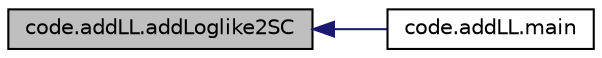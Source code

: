 digraph "code.addLL.addLoglike2SC"
{
  edge [fontname="Helvetica",fontsize="10",labelfontname="Helvetica",labelfontsize="10"];
  node [fontname="Helvetica",fontsize="10",shape=record];
  rankdir="LR";
  Node3 [label="code.addLL.addLoglike2SC",height=0.2,width=0.4,color="black", fillcolor="grey75", style="filled", fontcolor="black"];
  Node3 -> Node4 [dir="back",color="midnightblue",fontsize="10",style="solid",fontname="Helvetica"];
  Node4 [label="code.addLL.main",height=0.2,width=0.4,color="black", fillcolor="white", style="filled",URL="$namespacecode_1_1add_l_l.html#a03f8b179b69e620c74d5c55fd97cbf41"];
}
